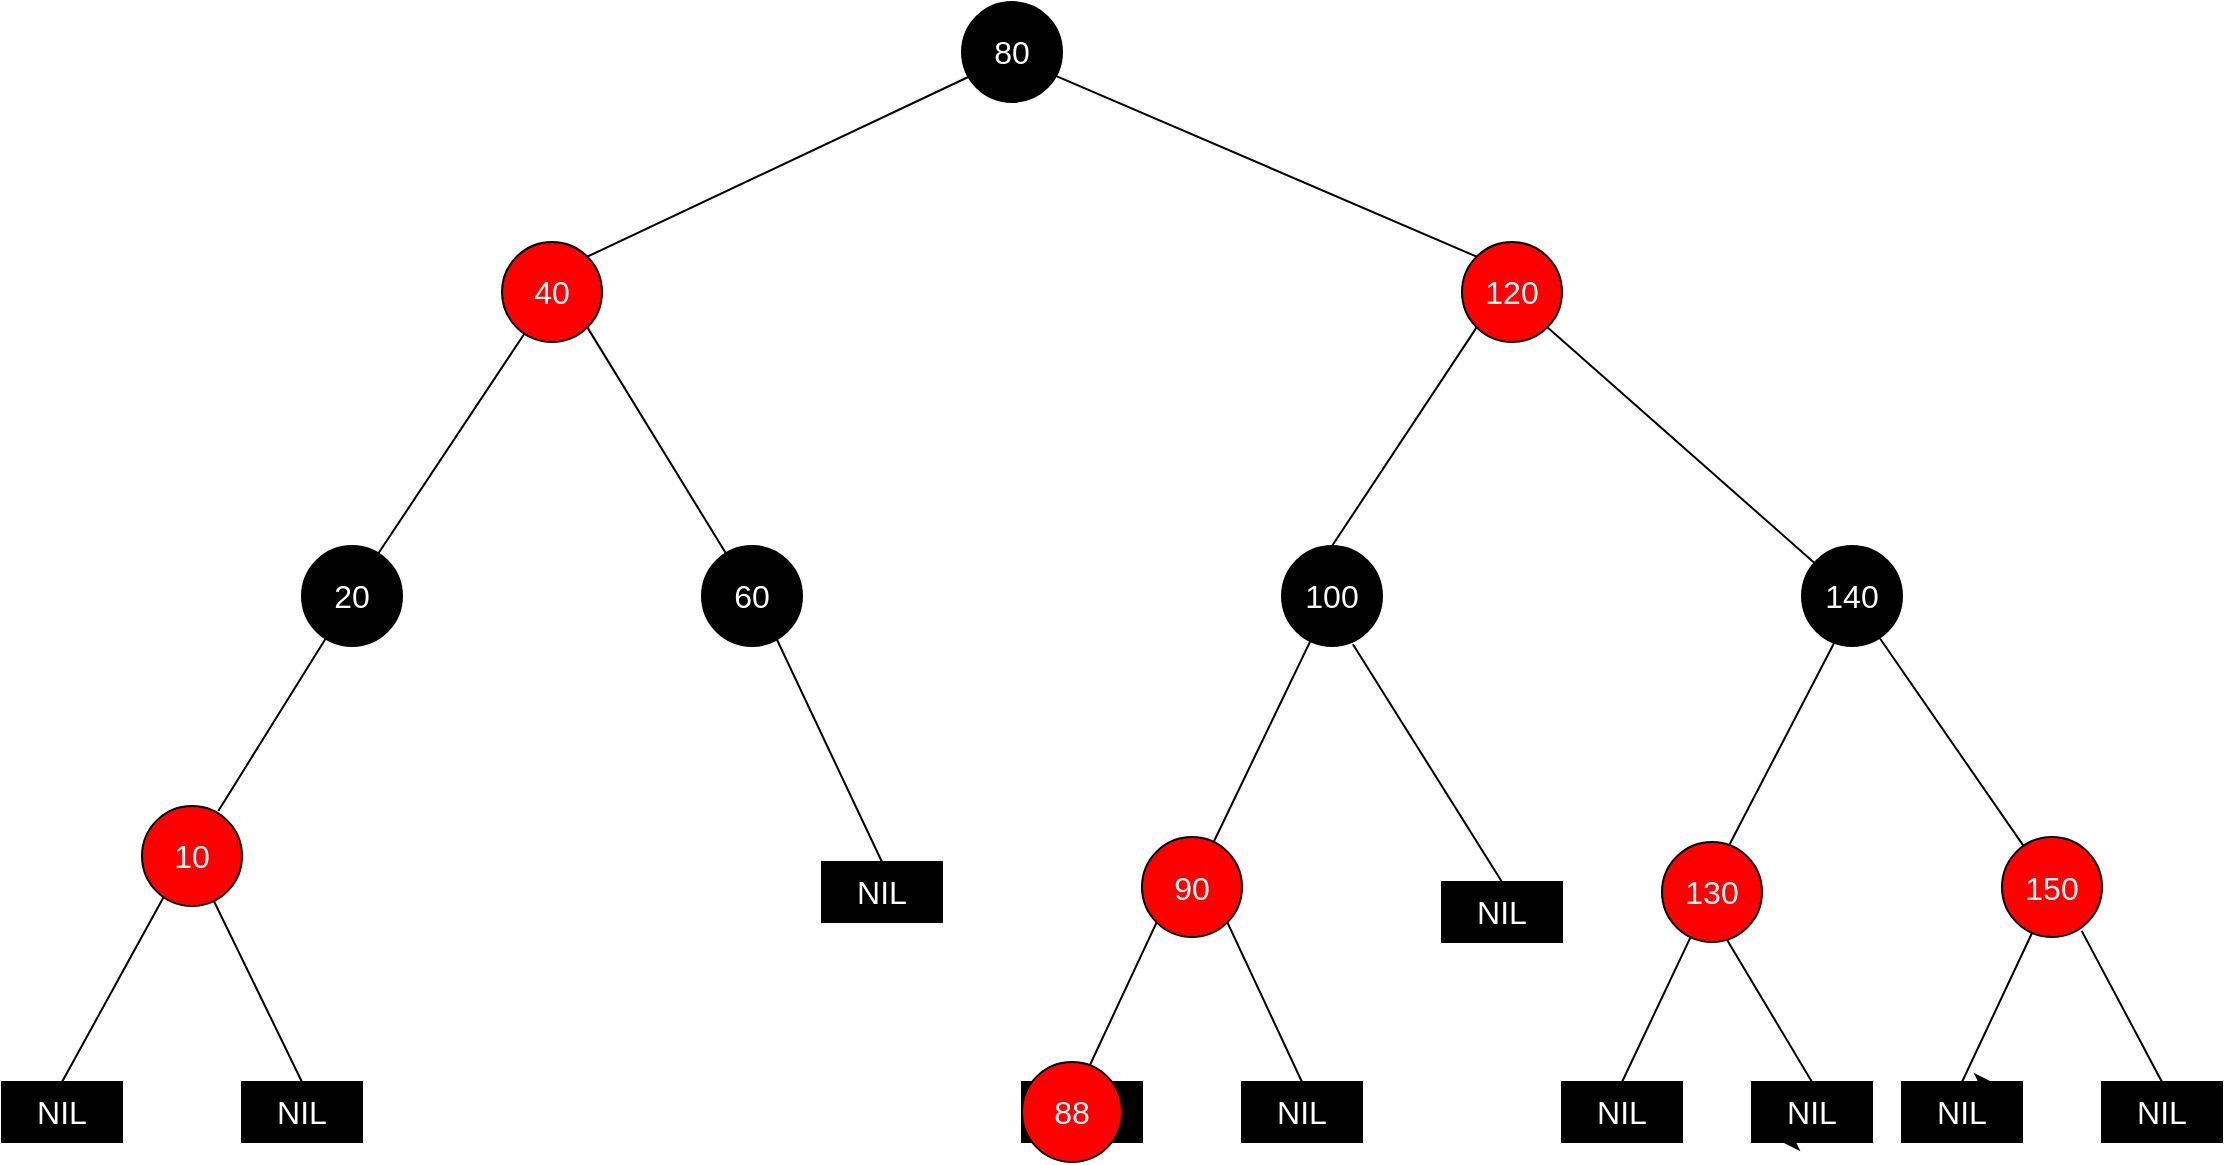 <mxfile version="14.2.9" type="device" pages="4"><diagram id="YpxFHXqBbbwLrLiVsAtD" name="插入结点21"><mxGraphModel dx="1673" dy="934" grid="1" gridSize="10" guides="1" tooltips="1" connect="1" arrows="1" fold="1" page="1" pageScale="1" pageWidth="1169" pageHeight="827" math="0" shadow="0"><root><mxCell id="0"/><mxCell id="1" parent="0"/><mxCell id="CYSp4ckZbgIJpekn3G45-1" value="&lt;font color=&quot;#ffffff&quot;&gt;80&lt;/font&gt;" style="ellipse;whiteSpace=wrap;html=1;aspect=fixed;fontSize=16;fillColor=#000000;" parent="1" vertex="1"><mxGeometry x="670" y="128" width="50" height="50" as="geometry"/></mxCell><mxCell id="CYSp4ckZbgIJpekn3G45-2" value="&lt;font color=&quot;#ffffff&quot;&gt;40&lt;/font&gt;" style="ellipse;whiteSpace=wrap;html=1;aspect=fixed;fontSize=16;fillColor=#FF0000;" parent="1" vertex="1"><mxGeometry x="440" y="248" width="50" height="50" as="geometry"/></mxCell><mxCell id="CYSp4ckZbgIJpekn3G45-3" value="&lt;font color=&quot;#ffffff&quot;&gt;120&lt;/font&gt;" style="ellipse;whiteSpace=wrap;html=1;aspect=fixed;fontSize=16;fillColor=#FF0000;" parent="1" vertex="1"><mxGeometry x="920" y="248" width="50" height="50" as="geometry"/></mxCell><mxCell id="CYSp4ckZbgIJpekn3G45-4" value="&lt;font color=&quot;#ffffff&quot;&gt;20&lt;/font&gt;" style="ellipse;whiteSpace=wrap;html=1;aspect=fixed;fontSize=16;fillColor=#000000;" parent="1" vertex="1"><mxGeometry x="340" y="400" width="50" height="50" as="geometry"/></mxCell><mxCell id="CYSp4ckZbgIJpekn3G45-5" value="&lt;font color=&quot;#ffffff&quot;&gt;60&lt;/font&gt;" style="ellipse;whiteSpace=wrap;html=1;aspect=fixed;fontSize=16;fillColor=#000000;" parent="1" vertex="1"><mxGeometry x="540" y="400" width="50" height="50" as="geometry"/></mxCell><mxCell id="CYSp4ckZbgIJpekn3G45-6" value="&lt;font color=&quot;#ffffff&quot;&gt;10&lt;/font&gt;" style="ellipse;whiteSpace=wrap;html=1;aspect=fixed;fontSize=16;fillColor=#FF0000;" parent="1" vertex="1"><mxGeometry x="260" y="530" width="50" height="50" as="geometry"/></mxCell><mxCell id="CYSp4ckZbgIJpekn3G45-7" value="" style="endArrow=none;html=1;fontSize=16;entryX=0.063;entryY=0.75;entryDx=0;entryDy=0;exitX=1;exitY=0;exitDx=0;exitDy=0;entryPerimeter=0;" parent="1" source="CYSp4ckZbgIJpekn3G45-2" target="CYSp4ckZbgIJpekn3G45-1" edge="1"><mxGeometry width="50" height="50" relative="1" as="geometry"><mxPoint x="670" y="458" as="sourcePoint"/><mxPoint x="720" y="408" as="targetPoint"/></mxGeometry></mxCell><mxCell id="CYSp4ckZbgIJpekn3G45-8" value="" style="endArrow=none;html=1;fontSize=16;entryX=0.938;entryY=0.738;entryDx=0;entryDy=0;exitX=0;exitY=0;exitDx=0;exitDy=0;entryPerimeter=0;" parent="1" source="CYSp4ckZbgIJpekn3G45-3" target="CYSp4ckZbgIJpekn3G45-1" edge="1"><mxGeometry width="50" height="50" relative="1" as="geometry"><mxPoint x="820" y="258" as="sourcePoint"/><mxPoint x="870" y="208" as="targetPoint"/></mxGeometry></mxCell><mxCell id="CYSp4ckZbgIJpekn3G45-9" value="" style="endArrow=none;html=1;fontSize=16;exitX=0.763;exitY=0.075;exitDx=0;exitDy=0;exitPerimeter=0;" parent="1" source="CYSp4ckZbgIJpekn3G45-4" target="CYSp4ckZbgIJpekn3G45-2" edge="1"><mxGeometry width="50" height="50" relative="1" as="geometry"><mxPoint x="360" y="378" as="sourcePoint"/><mxPoint x="410" y="328" as="targetPoint"/></mxGeometry></mxCell><mxCell id="CYSp4ckZbgIJpekn3G45-10" value="" style="endArrow=none;html=1;fontSize=16;entryX=1;entryY=1;entryDx=0;entryDy=0;" parent="1" source="CYSp4ckZbgIJpekn3G45-5" target="CYSp4ckZbgIJpekn3G45-2" edge="1"><mxGeometry width="50" height="50" relative="1" as="geometry"><mxPoint x="540" y="398" as="sourcePoint"/><mxPoint x="590" y="348" as="targetPoint"/></mxGeometry></mxCell><mxCell id="CYSp4ckZbgIJpekn3G45-11" value="" style="endArrow=none;html=1;fontSize=16;exitX=0.763;exitY=0.05;exitDx=0;exitDy=0;exitPerimeter=0;" parent="1" source="CYSp4ckZbgIJpekn3G45-6" target="CYSp4ckZbgIJpekn3G45-4" edge="1"><mxGeometry width="50" height="50" relative="1" as="geometry"><mxPoint x="260" y="553" as="sourcePoint"/><mxPoint x="330" y="488" as="targetPoint"/></mxGeometry></mxCell><mxCell id="CYSp4ckZbgIJpekn3G45-13" value="&lt;font color=&quot;#ffffff&quot;&gt;NIL&lt;/font&gt;" style="rounded=0;whiteSpace=wrap;html=1;fontSize=16;fillColor=#000000;" parent="1" vertex="1"><mxGeometry x="600" y="558" width="60" height="30" as="geometry"/></mxCell><mxCell id="CYSp4ckZbgIJpekn3G45-14" value="&lt;font color=&quot;#ffffff&quot;&gt;NIL&lt;/font&gt;" style="rounded=0;whiteSpace=wrap;html=1;fontSize=16;fillColor=#000000;" parent="1" vertex="1"><mxGeometry x="190" y="668" width="60" height="30" as="geometry"/></mxCell><mxCell id="CYSp4ckZbgIJpekn3G45-15" value="&lt;font color=&quot;#ffffff&quot;&gt;NIL&lt;/font&gt;" style="rounded=0;whiteSpace=wrap;html=1;fontSize=16;fillColor=#000000;" parent="1" vertex="1"><mxGeometry x="310" y="668" width="60" height="30" as="geometry"/></mxCell><mxCell id="CYSp4ckZbgIJpekn3G45-16" value="" style="endArrow=none;html=1;fontSize=16;exitX=0.5;exitY=0;exitDx=0;exitDy=0;entryX=0.218;entryY=0.908;entryDx=0;entryDy=0;entryPerimeter=0;" parent="1" source="CYSp4ckZbgIJpekn3G45-14" target="CYSp4ckZbgIJpekn3G45-6" edge="1"><mxGeometry width="50" height="50" relative="1" as="geometry"><mxPoint x="170" y="668" as="sourcePoint"/><mxPoint x="227" y="612" as="targetPoint"/></mxGeometry></mxCell><mxCell id="CYSp4ckZbgIJpekn3G45-17" value="" style="endArrow=none;html=1;fontSize=16;exitX=0.5;exitY=0;exitDx=0;exitDy=0;" parent="1" source="CYSp4ckZbgIJpekn3G45-15" target="CYSp4ckZbgIJpekn3G45-6" edge="1"><mxGeometry width="50" height="50" relative="1" as="geometry"><mxPoint x="300" y="668" as="sourcePoint"/><mxPoint x="350" y="618" as="targetPoint"/></mxGeometry></mxCell><mxCell id="CYSp4ckZbgIJpekn3G45-23" value="&lt;font color=&quot;#ffffff&quot;&gt;100&lt;/font&gt;" style="ellipse;whiteSpace=wrap;html=1;aspect=fixed;fontSize=16;fillColor=#000000;" parent="1" vertex="1"><mxGeometry x="830" y="400" width="50" height="50" as="geometry"/></mxCell><mxCell id="CYSp4ckZbgIJpekn3G45-24" value="&lt;font color=&quot;#ffffff&quot;&gt;140&lt;/font&gt;" style="ellipse;whiteSpace=wrap;html=1;aspect=fixed;fontSize=16;fillColor=#000000;" parent="1" vertex="1"><mxGeometry x="1090" y="400" width="50" height="50" as="geometry"/></mxCell><mxCell id="CYSp4ckZbgIJpekn3G45-25" value="&lt;font color=&quot;#ffffff&quot;&gt;90&lt;/font&gt;" style="ellipse;whiteSpace=wrap;html=1;aspect=fixed;fontSize=16;fillColor=#FF0000;" parent="1" vertex="1"><mxGeometry x="760" y="545.5" width="50" height="50" as="geometry"/></mxCell><mxCell id="CYSp4ckZbgIJpekn3G45-26" value="" style="endArrow=none;html=1;fontSize=16;entryX=0.75;entryY=0.938;entryDx=0;entryDy=0;entryPerimeter=0;exitX=0.5;exitY=0;exitDx=0;exitDy=0;" parent="1" source="CYSp4ckZbgIJpekn3G45-13" target="CYSp4ckZbgIJpekn3G45-5" edge="1"><mxGeometry width="50" height="50" relative="1" as="geometry"><mxPoint x="610" y="558" as="sourcePoint"/><mxPoint x="660" y="508" as="targetPoint"/></mxGeometry></mxCell><mxCell id="CYSp4ckZbgIJpekn3G45-27" value="&lt;font color=&quot;#ffffff&quot;&gt;130&lt;/font&gt;" style="ellipse;whiteSpace=wrap;html=1;aspect=fixed;fontSize=16;fillColor=#FF0000;" parent="1" vertex="1"><mxGeometry x="1020" y="548" width="50" height="50" as="geometry"/></mxCell><mxCell id="CYSp4ckZbgIJpekn3G45-28" value="&lt;font color=&quot;#ffffff&quot;&gt;150&lt;/font&gt;" style="ellipse;whiteSpace=wrap;html=1;aspect=fixed;fontSize=16;fillColor=#FF0000;" parent="1" vertex="1"><mxGeometry x="1190" y="545.5" width="50" height="50" as="geometry"/></mxCell><mxCell id="CYSp4ckZbgIJpekn3G45-29" value="&lt;font color=&quot;#ffffff&quot;&gt;NIL&lt;/font&gt;" style="rounded=0;whiteSpace=wrap;html=1;fontSize=16;fillColor=#000000;" parent="1" vertex="1"><mxGeometry x="700" y="668" width="60" height="30" as="geometry"/></mxCell><mxCell id="CYSp4ckZbgIJpekn3G45-30" value="&lt;font color=&quot;#ffffff&quot;&gt;NIL&lt;/font&gt;" style="rounded=0;whiteSpace=wrap;html=1;fontSize=16;fillColor=#000000;" parent="1" vertex="1"><mxGeometry x="810" y="668" width="60" height="30" as="geometry"/></mxCell><mxCell id="CYSp4ckZbgIJpekn3G45-31" value="&lt;font color=&quot;#ffffff&quot;&gt;NIL&lt;/font&gt;" style="rounded=0;whiteSpace=wrap;html=1;fontSize=16;fillColor=#000000;" parent="1" vertex="1"><mxGeometry x="970" y="668" width="60" height="30" as="geometry"/></mxCell><mxCell id="CYSp4ckZbgIJpekn3G45-32" value="&lt;font color=&quot;#ffffff&quot;&gt;NIL&lt;/font&gt;" style="rounded=0;whiteSpace=wrap;html=1;fontSize=16;fillColor=#000000;" parent="1" vertex="1"><mxGeometry x="1065" y="668" width="60" height="30" as="geometry"/></mxCell><mxCell id="CYSp4ckZbgIJpekn3G45-33" value="&lt;font color=&quot;#ffffff&quot;&gt;NIL&lt;/font&gt;" style="rounded=0;whiteSpace=wrap;html=1;fontSize=16;fillColor=#000000;" parent="1" vertex="1"><mxGeometry x="1140" y="668" width="60" height="30" as="geometry"/></mxCell><mxCell id="CYSp4ckZbgIJpekn3G45-34" value="&lt;font color=&quot;#ffffff&quot;&gt;NIL&lt;/font&gt;" style="rounded=0;whiteSpace=wrap;html=1;fontSize=16;fillColor=#000000;" parent="1" vertex="1"><mxGeometry x="1240" y="668" width="60" height="30" as="geometry"/></mxCell><mxCell id="CYSp4ckZbgIJpekn3G45-35" value="" style="endArrow=none;html=1;fontSize=16;entryX=0;entryY=1;entryDx=0;entryDy=0;exitX=0.5;exitY=0;exitDx=0;exitDy=0;" parent="1" source="CYSp4ckZbgIJpekn3G45-23" target="CYSp4ckZbgIJpekn3G45-3" edge="1"><mxGeometry width="50" height="50" relative="1" as="geometry"><mxPoint x="910" y="448" as="sourcePoint"/><mxPoint x="960" y="398" as="targetPoint"/></mxGeometry></mxCell><mxCell id="CYSp4ckZbgIJpekn3G45-36" value="" style="endArrow=none;html=1;fontSize=16;entryX=1;entryY=1;entryDx=0;entryDy=0;" parent="1" source="CYSp4ckZbgIJpekn3G45-24" target="CYSp4ckZbgIJpekn3G45-3" edge="1"><mxGeometry width="50" height="50" relative="1" as="geometry"><mxPoint x="1090" y="378" as="sourcePoint"/><mxPoint x="1140" y="328" as="targetPoint"/></mxGeometry></mxCell><mxCell id="CYSp4ckZbgIJpekn3G45-37" value="" style="endArrow=none;html=1;fontSize=16;" parent="1" source="CYSp4ckZbgIJpekn3G45-25" target="CYSp4ckZbgIJpekn3G45-23" edge="1"><mxGeometry width="50" height="50" relative="1" as="geometry"><mxPoint x="830" y="558" as="sourcePoint"/><mxPoint x="880" y="508" as="targetPoint"/></mxGeometry></mxCell><mxCell id="CYSp4ckZbgIJpekn3G45-38" value="" style="endArrow=none;html=1;fontSize=16;entryX=0.78;entryY=0.925;entryDx=0;entryDy=0;entryPerimeter=0;" parent="1" source="CYSp4ckZbgIJpekn3G45-28" target="CYSp4ckZbgIJpekn3G45-24" edge="1"><mxGeometry width="50" height="50" relative="1" as="geometry"><mxPoint x="1170" y="528" as="sourcePoint"/><mxPoint x="1220" y="478" as="targetPoint"/></mxGeometry></mxCell><mxCell id="CYSp4ckZbgIJpekn3G45-39" value="" style="endArrow=none;html=1;fontSize=16;entryX=0.325;entryY=0.963;entryDx=0;entryDy=0;entryPerimeter=0;exitX=0.675;exitY=0.025;exitDx=0;exitDy=0;exitPerimeter=0;" parent="1" source="CYSp4ckZbgIJpekn3G45-27" target="CYSp4ckZbgIJpekn3G45-24" edge="1"><mxGeometry width="50" height="50" relative="1" as="geometry"><mxPoint x="1020" y="548" as="sourcePoint"/><mxPoint x="1060" y="508" as="targetPoint"/></mxGeometry></mxCell><mxCell id="CYSp4ckZbgIJpekn3G45-40" value="&lt;font color=&quot;#ffffff&quot;&gt;NIL&lt;/font&gt;" style="rounded=0;whiteSpace=wrap;html=1;fontSize=16;fillColor=#000000;" parent="1" vertex="1"><mxGeometry x="910" y="568" width="60" height="30" as="geometry"/></mxCell><mxCell id="CYSp4ckZbgIJpekn3G45-41" value="" style="endArrow=none;html=1;fontSize=16;entryX=0.709;entryY=0.982;entryDx=0;entryDy=0;entryPerimeter=0;exitX=0.5;exitY=0;exitDx=0;exitDy=0;" parent="1" source="CYSp4ckZbgIJpekn3G45-40" target="CYSp4ckZbgIJpekn3G45-23" edge="1"><mxGeometry width="50" height="50" relative="1" as="geometry"><mxPoint x="930" y="588" as="sourcePoint"/><mxPoint x="980" y="538" as="targetPoint"/></mxGeometry></mxCell><mxCell id="CYSp4ckZbgIJpekn3G45-42" value="" style="endArrow=none;html=1;fontSize=16;exitX=0.5;exitY=0;exitDx=0;exitDy=0;entryX=0;entryY=1;entryDx=0;entryDy=0;" parent="1" source="CYSp4ckZbgIJpekn3G45-29" target="CYSp4ckZbgIJpekn3G45-25" edge="1"><mxGeometry width="50" height="50" relative="1" as="geometry"><mxPoint x="710" y="668" as="sourcePoint"/><mxPoint x="760" y="608" as="targetPoint"/></mxGeometry></mxCell><mxCell id="CYSp4ckZbgIJpekn3G45-43" value="" style="endArrow=none;html=1;fontSize=16;entryX=1;entryY=1;entryDx=0;entryDy=0;exitX=0.5;exitY=0;exitDx=0;exitDy=0;" parent="1" source="CYSp4ckZbgIJpekn3G45-30" target="CYSp4ckZbgIJpekn3G45-25" edge="1"><mxGeometry width="50" height="50" relative="1" as="geometry"><mxPoint x="810" y="678" as="sourcePoint"/><mxPoint x="860" y="628" as="targetPoint"/></mxGeometry></mxCell><mxCell id="CYSp4ckZbgIJpekn3G45-44" value="" style="endArrow=none;html=1;fontSize=16;exitX=0.5;exitY=0;exitDx=0;exitDy=0;" parent="1" source="CYSp4ckZbgIJpekn3G45-31" target="CYSp4ckZbgIJpekn3G45-27" edge="1"><mxGeometry width="50" height="50" relative="1" as="geometry"><mxPoint x="970" y="658" as="sourcePoint"/><mxPoint x="1020" y="608" as="targetPoint"/></mxGeometry></mxCell><mxCell id="CYSp4ckZbgIJpekn3G45-45" value="" style="endArrow=none;html=1;fontSize=16;entryX=0.651;entryY=0.98;entryDx=0;entryDy=0;entryPerimeter=0;exitX=0.5;exitY=0;exitDx=0;exitDy=0;" parent="1" source="CYSp4ckZbgIJpekn3G45-32" target="CYSp4ckZbgIJpekn3G45-27" edge="1"><mxGeometry width="50" height="50" relative="1" as="geometry"><mxPoint x="1080" y="698" as="sourcePoint"/><mxPoint x="1130" y="648" as="targetPoint"/></mxGeometry></mxCell><mxCell id="CYSp4ckZbgIJpekn3G45-46" value="" style="endArrow=none;html=1;fontSize=16;entryX=0.306;entryY=0.948;entryDx=0;entryDy=0;entryPerimeter=0;exitX=0.5;exitY=0;exitDx=0;exitDy=0;" parent="1" source="CYSp4ckZbgIJpekn3G45-33" target="CYSp4ckZbgIJpekn3G45-28" edge="1"><mxGeometry width="50" height="50" relative="1" as="geometry"><mxPoint x="1170" y="678" as="sourcePoint"/><mxPoint x="1220" y="628" as="targetPoint"/></mxGeometry></mxCell><mxCell id="CYSp4ckZbgIJpekn3G45-47" value="" style="endArrow=none;html=1;fontSize=16;entryX=0.797;entryY=0.939;entryDx=0;entryDy=0;entryPerimeter=0;exitX=0.5;exitY=0;exitDx=0;exitDy=0;" parent="1" source="CYSp4ckZbgIJpekn3G45-34" target="CYSp4ckZbgIJpekn3G45-28" edge="1"><mxGeometry width="50" height="50" relative="1" as="geometry"><mxPoint x="1310" y="668" as="sourcePoint"/><mxPoint x="1360" y="618" as="targetPoint"/></mxGeometry></mxCell><mxCell id="Q5Lv2cqpBbNYT3CS7ilv-1" value="&lt;font color=&quot;#ffffff&quot;&gt;88&lt;/font&gt;" style="ellipse;whiteSpace=wrap;html=1;aspect=fixed;fontSize=16;fillColor=#FF0000;" parent="1" vertex="1"><mxGeometry x="700" y="658" width="50" height="50" as="geometry"/></mxCell><mxCell id="Q5Lv2cqpBbNYT3CS7ilv-3" style="edgeStyle=orthogonalEdgeStyle;rounded=0;orthogonalLoop=1;jettySize=auto;html=1;exitX=0.75;exitY=1;exitDx=0;exitDy=0;entryX=0.25;entryY=1;entryDx=0;entryDy=0;fontSize=16;" parent="1" source="CYSp4ckZbgIJpekn3G45-32" target="CYSp4ckZbgIJpekn3G45-32" edge="1"><mxGeometry relative="1" as="geometry"/></mxCell><mxCell id="Q5Lv2cqpBbNYT3CS7ilv-4" style="edgeStyle=orthogonalEdgeStyle;rounded=0;orthogonalLoop=1;jettySize=auto;html=1;exitX=0.5;exitY=0;exitDx=0;exitDy=0;entryX=0.75;entryY=0;entryDx=0;entryDy=0;fontSize=16;" parent="1" source="CYSp4ckZbgIJpekn3G45-33" target="CYSp4ckZbgIJpekn3G45-33" edge="1"><mxGeometry relative="1" as="geometry"/></mxCell></root></mxGraphModel></diagram><diagram id="WKdahw1KvvycQCUej1pa" name="红叔"><mxGraphModel dx="1422" dy="794" grid="1" gridSize="10" guides="1" tooltips="1" connect="1" arrows="1" fold="1" page="1" pageScale="1" pageWidth="1169" pageHeight="827" math="0" shadow="0"><root><mxCell id="JIvt2eAcpTONVrtjihSg-0"/><mxCell id="JIvt2eAcpTONVrtjihSg-1" parent="JIvt2eAcpTONVrtjihSg-0"/><mxCell id="JIvt2eAcpTONVrtjihSg-2" value="&lt;font style=&quot;font-size: 16px ; background-color: rgb(0 , 0 , 0)&quot; color=&quot;#ffffff&quot;&gt;140&lt;/font&gt;" style="ellipse;whiteSpace=wrap;html=1;aspect=fixed;fillColor=#000000;" parent="JIvt2eAcpTONVrtjihSg-1" vertex="1"><mxGeometry x="530" y="200" width="80" height="80" as="geometry"/></mxCell><mxCell id="JIvt2eAcpTONVrtjihSg-3" value="&lt;font style=&quot;font-size: 16px&quot; color=&quot;#ffffff&quot;&gt;130&lt;/font&gt;" style="ellipse;whiteSpace=wrap;html=1;aspect=fixed;fillColor=#FF0000;" parent="JIvt2eAcpTONVrtjihSg-1" vertex="1"><mxGeometry x="390" y="330" width="80" height="80" as="geometry"/></mxCell><mxCell id="JIvt2eAcpTONVrtjihSg-4" value="&lt;font style=&quot;font-size: 16px&quot; color=&quot;#ffffff&quot;&gt;150&lt;/font&gt;" style="ellipse;whiteSpace=wrap;html=1;aspect=fixed;fillColor=#FF0000;" parent="JIvt2eAcpTONVrtjihSg-1" vertex="1"><mxGeometry x="680" y="330" width="80" height="80" as="geometry"/></mxCell><mxCell id="JIvt2eAcpTONVrtjihSg-6" value="" style="endArrow=none;html=1;" parent="JIvt2eAcpTONVrtjihSg-1" source="JIvt2eAcpTONVrtjihSg-2" edge="1"><mxGeometry width="50" height="50" relative="1" as="geometry"><mxPoint x="550" y="190" as="sourcePoint"/><mxPoint x="570" y="130" as="targetPoint"/></mxGeometry></mxCell><mxCell id="JIvt2eAcpTONVrtjihSg-7" value="" style="endArrow=none;html=1;entryX=0;entryY=1;entryDx=0;entryDy=0;" parent="JIvt2eAcpTONVrtjihSg-1" source="JIvt2eAcpTONVrtjihSg-3" target="JIvt2eAcpTONVrtjihSg-2" edge="1"><mxGeometry width="50" height="50" relative="1" as="geometry"><mxPoint x="480" y="340" as="sourcePoint"/><mxPoint x="530" y="290" as="targetPoint"/></mxGeometry></mxCell><mxCell id="JIvt2eAcpTONVrtjihSg-8" value="" style="endArrow=none;html=1;entryX=1;entryY=1;entryDx=0;entryDy=0;exitX=0;exitY=0;exitDx=0;exitDy=0;" parent="JIvt2eAcpTONVrtjihSg-1" source="JIvt2eAcpTONVrtjihSg-4" target="JIvt2eAcpTONVrtjihSg-2" edge="1"><mxGeometry width="50" height="50" relative="1" as="geometry"><mxPoint x="680" y="330" as="sourcePoint"/><mxPoint x="730" y="280" as="targetPoint"/></mxGeometry></mxCell><mxCell id="JIvt2eAcpTONVrtjihSg-9" value="&lt;font color=&quot;#ffffff&quot;&gt;NIL&lt;/font&gt;" style="rounded=0;whiteSpace=wrap;html=1;fillColor=#000000;" parent="JIvt2eAcpTONVrtjihSg-1" vertex="1"><mxGeometry x="310" y="470" width="80" height="40" as="geometry"/></mxCell><mxCell id="JIvt2eAcpTONVrtjihSg-10" value="&lt;font color=&quot;#ffffff&quot;&gt;NIL&lt;/font&gt;" style="rounded=0;whiteSpace=wrap;html=1;fillColor=#000000;" parent="JIvt2eAcpTONVrtjihSg-1" vertex="1"><mxGeometry x="480" y="470" width="80" height="40" as="geometry"/></mxCell><mxCell id="JIvt2eAcpTONVrtjihSg-13" value="" style="endArrow=none;html=1;entryX=0;entryY=1;entryDx=0;entryDy=0;exitX=0.5;exitY=0;exitDx=0;exitDy=0;" parent="JIvt2eAcpTONVrtjihSg-1" source="JIvt2eAcpTONVrtjihSg-9" target="JIvt2eAcpTONVrtjihSg-3" edge="1"><mxGeometry width="50" height="50" relative="1" as="geometry"><mxPoint x="360" y="460" as="sourcePoint"/><mxPoint x="410" y="410" as="targetPoint"/></mxGeometry></mxCell><mxCell id="JIvt2eAcpTONVrtjihSg-14" value="" style="endArrow=none;html=1;entryX=1;entryY=1;entryDx=0;entryDy=0;exitX=0.5;exitY=0;exitDx=0;exitDy=0;" parent="JIvt2eAcpTONVrtjihSg-1" source="JIvt2eAcpTONVrtjihSg-10" target="JIvt2eAcpTONVrtjihSg-3" edge="1"><mxGeometry width="50" height="50" relative="1" as="geometry"><mxPoint x="520" y="460" as="sourcePoint"/><mxPoint x="570" y="410" as="targetPoint"/></mxGeometry></mxCell><mxCell id="JIvt2eAcpTONVrtjihSg-15" value="&lt;font color=&quot;#ffffff&quot;&gt;NIL&lt;/font&gt;" style="rounded=0;whiteSpace=wrap;html=1;fillColor=#000000;" parent="JIvt2eAcpTONVrtjihSg-1" vertex="1"><mxGeometry x="600" y="470" width="80" height="40" as="geometry"/></mxCell><mxCell id="JIvt2eAcpTONVrtjihSg-16" value="&lt;font color=&quot;#ffffff&quot;&gt;NIL&lt;/font&gt;" style="rounded=0;whiteSpace=wrap;html=1;fillColor=#000000;" parent="JIvt2eAcpTONVrtjihSg-1" vertex="1"><mxGeometry x="770" y="470" width="80" height="40" as="geometry"/></mxCell><mxCell id="JIvt2eAcpTONVrtjihSg-17" value="" style="endArrow=none;html=1;entryX=0;entryY=1;entryDx=0;entryDy=0;exitX=0.5;exitY=0;exitDx=0;exitDy=0;" parent="JIvt2eAcpTONVrtjihSg-1" source="JIvt2eAcpTONVrtjihSg-15" edge="1"><mxGeometry width="50" height="50" relative="1" as="geometry"><mxPoint x="650" y="460" as="sourcePoint"/><mxPoint x="691.716" y="398.284" as="targetPoint"/></mxGeometry></mxCell><mxCell id="JIvt2eAcpTONVrtjihSg-18" value="" style="endArrow=none;html=1;entryX=1;entryY=1;entryDx=0;entryDy=0;exitX=0.5;exitY=0;exitDx=0;exitDy=0;" parent="JIvt2eAcpTONVrtjihSg-1" source="JIvt2eAcpTONVrtjihSg-16" edge="1"><mxGeometry width="50" height="50" relative="1" as="geometry"><mxPoint x="810" y="460" as="sourcePoint"/><mxPoint x="748.284" y="398.284" as="targetPoint"/></mxGeometry></mxCell><mxCell id="JIvt2eAcpTONVrtjihSg-19" value="&lt;font color=&quot;#ffffff&quot; style=&quot;font-size: 16px&quot;&gt;129&lt;/font&gt;" style="ellipse;whiteSpace=wrap;html=1;aspect=fixed;fillColor=#000000;" parent="JIvt2eAcpTONVrtjihSg-1" vertex="1"><mxGeometry x="310" y="440" width="80" height="80" as="geometry"/></mxCell></root></mxGraphModel></diagram><diagram id="fgypZi3BVLyzkjGIuyM8" name="黑叔1"><mxGraphModel dx="1673" dy="934" grid="1" gridSize="10" guides="1" tooltips="1" connect="1" arrows="1" fold="1" page="1" pageScale="1" pageWidth="1169" pageHeight="827" math="0" shadow="0"><root><mxCell id="s6VgJUv52n6yd2kMk9Iu-0"/><mxCell id="s6VgJUv52n6yd2kMk9Iu-1" parent="s6VgJUv52n6yd2kMk9Iu-0"/><mxCell id="7xAOQv5Ye5fdfHRmuz1d-0" value="&lt;font style=&quot;font-size: 16px&quot; color=&quot;#ffffff&quot;&gt;100&lt;/font&gt;" style="ellipse;whiteSpace=wrap;html=1;aspect=fixed;fillColor=#000000;" vertex="1" parent="s6VgJUv52n6yd2kMk9Iu-1"><mxGeometry x="550" y="90" width="60" height="60" as="geometry"/></mxCell><mxCell id="SzC2c1ntqNGNsZjDiQ2p-0" value="&lt;font style=&quot;font-size: 16px&quot; color=&quot;#ffffff&quot;&gt;90&lt;/font&gt;" style="ellipse;whiteSpace=wrap;html=1;aspect=fixed;fillColor=#FF0000;" vertex="1" parent="s6VgJUv52n6yd2kMk9Iu-1"><mxGeometry x="460" y="210" width="60" height="60" as="geometry"/></mxCell><mxCell id="xXd2bTX3hXW1RCpI3aoP-0" value="&lt;font color=&quot;#ffffff&quot;&gt;NIL&lt;/font&gt;" style="rounded=0;whiteSpace=wrap;html=1;fillColor=#000000;" vertex="1" parent="s6VgJUv52n6yd2kMk9Iu-1"><mxGeometry x="630" y="220" width="80" height="40" as="geometry"/></mxCell><mxCell id="xXd2bTX3hXW1RCpI3aoP-1" value="" style="endArrow=none;html=1;entryX=0;entryY=1;entryDx=0;entryDy=0;" edge="1" parent="s6VgJUv52n6yd2kMk9Iu-1" source="SzC2c1ntqNGNsZjDiQ2p-0" target="7xAOQv5Ye5fdfHRmuz1d-0"><mxGeometry width="50" height="50" relative="1" as="geometry"><mxPoint x="510" y="230" as="sourcePoint"/><mxPoint x="560" y="180" as="targetPoint"/></mxGeometry></mxCell><mxCell id="xXd2bTX3hXW1RCpI3aoP-2" value="" style="endArrow=none;html=1;entryX=1;entryY=1;entryDx=0;entryDy=0;exitX=0.5;exitY=0;exitDx=0;exitDy=0;" edge="1" parent="s6VgJUv52n6yd2kMk9Iu-1" source="xXd2bTX3hXW1RCpI3aoP-0" target="7xAOQv5Ye5fdfHRmuz1d-0"><mxGeometry width="50" height="50" relative="1" as="geometry"><mxPoint x="690" y="270" as="sourcePoint"/><mxPoint x="740" y="220" as="targetPoint"/></mxGeometry></mxCell><mxCell id="xXd2bTX3hXW1RCpI3aoP-3" value="&lt;font style=&quot;font-size: 16px&quot; color=&quot;#ffffff&quot;&gt;85&lt;/font&gt;" style="ellipse;whiteSpace=wrap;html=1;aspect=fixed;fillColor=#FF0000;" vertex="1" parent="s6VgJUv52n6yd2kMk9Iu-1"><mxGeometry x="350" y="90" width="60" height="60" as="geometry"/></mxCell><mxCell id="6GVXQoz3VE4jToPmqyHO-1" value="&lt;font style=&quot;font-size: 16px&quot; color=&quot;#ffffff&quot;&gt;90&lt;/font&gt;" style="ellipse;whiteSpace=wrap;html=1;aspect=fixed;fillColor=#000000;" vertex="1" parent="s6VgJUv52n6yd2kMk9Iu-1"><mxGeometry x="555" y="390" width="60" height="60" as="geometry"/></mxCell><mxCell id="6GVXQoz3VE4jToPmqyHO-2" value="&lt;font style=&quot;font-size: 16px&quot; color=&quot;#ffffff&quot;&gt;85&lt;/font&gt;" style="ellipse;whiteSpace=wrap;html=1;aspect=fixed;fillColor=#FF0000;" vertex="1" parent="s6VgJUv52n6yd2kMk9Iu-1"><mxGeometry x="470" y="490" width="60" height="60" as="geometry"/></mxCell><mxCell id="6GVXQoz3VE4jToPmqyHO-3" value="&lt;font style=&quot;font-size: 16px&quot; color=&quot;#ffffff&quot;&gt;85&lt;/font&gt;" style="ellipse;whiteSpace=wrap;html=1;aspect=fixed;fillColor=#FF0000;" vertex="1" parent="s6VgJUv52n6yd2kMk9Iu-1"><mxGeometry x="640" y="490" width="60" height="60" as="geometry"/></mxCell><mxCell id="6GVXQoz3VE4jToPmqyHO-4" value="&lt;font color=&quot;#ffffff&quot;&gt;NIL&lt;/font&gt;" style="rounded=0;whiteSpace=wrap;html=1;fillColor=#000000;" vertex="1" parent="s6VgJUv52n6yd2kMk9Iu-1"><mxGeometry x="710" y="610" width="80" height="40" as="geometry"/></mxCell><mxCell id="6GVXQoz3VE4jToPmqyHO-5" value="" style="endArrow=none;html=1;entryX=0;entryY=1;entryDx=0;entryDy=0;" edge="1" parent="s6VgJUv52n6yd2kMk9Iu-1" source="6GVXQoz3VE4jToPmqyHO-2" target="6GVXQoz3VE4jToPmqyHO-1"><mxGeometry width="50" height="50" relative="1" as="geometry"><mxPoint x="520" y="490" as="sourcePoint"/><mxPoint x="570" y="440" as="targetPoint"/></mxGeometry></mxCell><mxCell id="6GVXQoz3VE4jToPmqyHO-6" value="" style="endArrow=none;html=1;" edge="1" parent="s6VgJUv52n6yd2kMk9Iu-1" source="6GVXQoz3VE4jToPmqyHO-3" target="6GVXQoz3VE4jToPmqyHO-1"><mxGeometry width="50" height="50" relative="1" as="geometry"><mxPoint x="640" y="500" as="sourcePoint"/><mxPoint x="690" y="450" as="targetPoint"/></mxGeometry></mxCell><mxCell id="6GVXQoz3VE4jToPmqyHO-7" value="" style="endArrow=none;html=1;entryX=1;entryY=1;entryDx=0;entryDy=0;exitX=0.5;exitY=0;exitDx=0;exitDy=0;" edge="1" parent="s6VgJUv52n6yd2kMk9Iu-1" source="6GVXQoz3VE4jToPmqyHO-4" target="6GVXQoz3VE4jToPmqyHO-3"><mxGeometry width="50" height="50" relative="1" as="geometry"><mxPoint x="770" y="610" as="sourcePoint"/><mxPoint x="820" y="560" as="targetPoint"/></mxGeometry></mxCell><mxCell id="6GVXQoz3VE4jToPmqyHO-9" value="&lt;font style=&quot;font-size: 30px&quot;&gt;右旋&lt;/font&gt;" style="text;html=1;strokeColor=none;fillColor=none;align=center;verticalAlign=middle;whiteSpace=wrap;rounded=0;" vertex="1" parent="s6VgJUv52n6yd2kMk9Iu-1"><mxGeometry x="575" y="740" width="75" height="20" as="geometry"/></mxCell></root></mxGraphModel></diagram><diagram id="JNeyQMhv91GWTxEtlYP-" name="黑叔2"><mxGraphModel dx="1673" dy="934" grid="1" gridSize="10" guides="1" tooltips="1" connect="1" arrows="1" fold="1" page="1" pageScale="1" pageWidth="1169" pageHeight="827" math="0" shadow="0"><root><mxCell id="0td-14_lwzSoMGEwRWke-0"/><mxCell id="0td-14_lwzSoMGEwRWke-1" parent="0td-14_lwzSoMGEwRWke-0"/><mxCell id="ASULlEabCI-1yrxpoexh-0" value="&lt;font style=&quot;font-size: 16px&quot; color=&quot;#ffffff&quot;&gt;100&lt;/font&gt;" style="ellipse;whiteSpace=wrap;html=1;aspect=fixed;fillColor=#000000;" vertex="1" parent="0td-14_lwzSoMGEwRWke-1"><mxGeometry x="480" y="40" width="60" height="60" as="geometry"/></mxCell><mxCell id="-63Ta2WxnTZhj5TFWxqG-0" value="&lt;font style=&quot;font-size: 16px&quot; color=&quot;#ffffff&quot;&gt;90&lt;/font&gt;" style="ellipse;whiteSpace=wrap;html=1;aspect=fixed;fillColor=#FF0000;" vertex="1" parent="0td-14_lwzSoMGEwRWke-1"><mxGeometry x="410" y="160" width="60" height="60" as="geometry"/></mxCell><mxCell id="Twuvn5lpQ0qhFld9CfA8-0" value="&lt;font style=&quot;font-size: 16px&quot; color=&quot;#ffffff&quot;&gt;95&lt;/font&gt;" style="ellipse;whiteSpace=wrap;html=1;aspect=fixed;fillColor=#FF0000;" vertex="1" parent="0td-14_lwzSoMGEwRWke-1"><mxGeometry x="475" y="280" width="60" height="60" as="geometry"/></mxCell><mxCell id="Twuvn5lpQ0qhFld9CfA8-1" value="" style="endArrow=none;html=1;entryX=0;entryY=1;entryDx=0;entryDy=0;exitX=0.733;exitY=0.067;exitDx=0;exitDy=0;exitPerimeter=0;" edge="1" parent="0td-14_lwzSoMGEwRWke-1" source="-63Ta2WxnTZhj5TFWxqG-0" target="ASULlEabCI-1yrxpoexh-0"><mxGeometry width="50" height="50" relative="1" as="geometry"><mxPoint x="450" y="150" as="sourcePoint"/><mxPoint x="500" y="100" as="targetPoint"/></mxGeometry></mxCell><mxCell id="Twuvn5lpQ0qhFld9CfA8-2" value="" style="endArrow=none;html=1;entryX=0.617;entryY=1.017;entryDx=0;entryDy=0;entryPerimeter=0;exitX=0;exitY=0;exitDx=0;exitDy=0;" edge="1" parent="0td-14_lwzSoMGEwRWke-1" source="Twuvn5lpQ0qhFld9CfA8-0" target="-63Ta2WxnTZhj5TFWxqG-0"><mxGeometry width="50" height="50" relative="1" as="geometry"><mxPoint x="450" y="310" as="sourcePoint"/><mxPoint x="500" y="260" as="targetPoint"/></mxGeometry></mxCell><mxCell id="1PDNr-zJVIRB57z4JsFS-0" value="&lt;font color=&quot;#ffffff&quot;&gt;NIL&lt;/font&gt;" style="rounded=0;whiteSpace=wrap;html=1;fillColor=#000000;" vertex="1" parent="0td-14_lwzSoMGEwRWke-1"><mxGeometry x="550" y="170" width="80" height="40" as="geometry"/></mxCell><mxCell id="1PDNr-zJVIRB57z4JsFS-1" value="" style="endArrow=none;html=1;exitX=0.5;exitY=0;exitDx=0;exitDy=0;" edge="1" parent="0td-14_lwzSoMGEwRWke-1" source="1PDNr-zJVIRB57z4JsFS-0" target="ASULlEabCI-1yrxpoexh-0"><mxGeometry width="50" height="50" relative="1" as="geometry"><mxPoint x="570" y="180" as="sourcePoint"/><mxPoint x="620" y="130" as="targetPoint"/></mxGeometry></mxCell><mxCell id="1PDNr-zJVIRB57z4JsFS-2" value="&lt;font style=&quot;font-size: 16px&quot; color=&quot;#ffffff&quot;&gt;100&lt;/font&gt;" style="ellipse;whiteSpace=wrap;html=1;aspect=fixed;fillColor=#000000;" vertex="1" parent="0td-14_lwzSoMGEwRWke-1"><mxGeometry x="310" y="440" width="60" height="60" as="geometry"/></mxCell><mxCell id="1PDNr-zJVIRB57z4JsFS-3" value="&lt;font style=&quot;font-size: 16px&quot; color=&quot;#ffffff&quot;&gt;95&lt;/font&gt;" style="ellipse;whiteSpace=wrap;html=1;aspect=fixed;fillColor=#FF0000;" vertex="1" parent="0td-14_lwzSoMGEwRWke-1"><mxGeometry x="240" y="560" width="60" height="60" as="geometry"/></mxCell><mxCell id="1PDNr-zJVIRB57z4JsFS-4" value="&lt;font style=&quot;font-size: 16px&quot; color=&quot;#ffffff&quot;&gt;90&lt;/font&gt;" style="ellipse;whiteSpace=wrap;html=1;aspect=fixed;fillColor=#FF0000;" vertex="1" parent="0td-14_lwzSoMGEwRWke-1"><mxGeometry x="160" y="690" width="60" height="60" as="geometry"/></mxCell><mxCell id="1PDNr-zJVIRB57z4JsFS-5" value="" style="endArrow=none;html=1;entryX=0;entryY=1;entryDx=0;entryDy=0;exitX=0.733;exitY=0.067;exitDx=0;exitDy=0;exitPerimeter=0;" edge="1" parent="0td-14_lwzSoMGEwRWke-1" source="1PDNr-zJVIRB57z4JsFS-3" target="1PDNr-zJVIRB57z4JsFS-2"><mxGeometry width="50" height="50" relative="1" as="geometry"><mxPoint x="280" y="550" as="sourcePoint"/><mxPoint x="330" y="500" as="targetPoint"/></mxGeometry></mxCell><mxCell id="1PDNr-zJVIRB57z4JsFS-6" value="" style="endArrow=none;html=1;exitX=1;exitY=0;exitDx=0;exitDy=0;" edge="1" parent="0td-14_lwzSoMGEwRWke-1" source="1PDNr-zJVIRB57z4JsFS-4" target="1PDNr-zJVIRB57z4JsFS-3"><mxGeometry width="50" height="50" relative="1" as="geometry"><mxPoint x="280" y="710" as="sourcePoint"/><mxPoint x="330" y="660" as="targetPoint"/></mxGeometry></mxCell><mxCell id="1PDNr-zJVIRB57z4JsFS-7" value="&lt;font color=&quot;#ffffff&quot;&gt;NIL&lt;/font&gt;" style="rounded=0;whiteSpace=wrap;html=1;fillColor=#000000;" vertex="1" parent="0td-14_lwzSoMGEwRWke-1"><mxGeometry x="380" y="570" width="80" height="40" as="geometry"/></mxCell><mxCell id="1PDNr-zJVIRB57z4JsFS-8" value="" style="endArrow=none;html=1;exitX=0.5;exitY=0;exitDx=0;exitDy=0;" edge="1" parent="0td-14_lwzSoMGEwRWke-1" source="1PDNr-zJVIRB57z4JsFS-7" target="1PDNr-zJVIRB57z4JsFS-2"><mxGeometry width="50" height="50" relative="1" as="geometry"><mxPoint x="400" y="580" as="sourcePoint"/><mxPoint x="450" y="530" as="targetPoint"/></mxGeometry></mxCell><mxCell id="1PDNr-zJVIRB57z4JsFS-10" value="&lt;font style=&quot;font-size: 16px&quot; color=&quot;#ffffff&quot;&gt;95&lt;/font&gt;" style="ellipse;whiteSpace=wrap;html=1;aspect=fixed;fillColor=#000000;" vertex="1" parent="0td-14_lwzSoMGEwRWke-1"><mxGeometry x="790" y="440" width="60" height="60" as="geometry"/></mxCell><mxCell id="1PDNr-zJVIRB57z4JsFS-11" value="&lt;font style=&quot;font-size: 16px&quot; color=&quot;#ffffff&quot;&gt;90&lt;/font&gt;" style="ellipse;whiteSpace=wrap;html=1;aspect=fixed;fillColor=#FF0000;" vertex="1" parent="0td-14_lwzSoMGEwRWke-1"><mxGeometry x="720" y="560" width="60" height="60" as="geometry"/></mxCell><mxCell id="1PDNr-zJVIRB57z4JsFS-12" value="&lt;font style=&quot;font-size: 16px&quot; color=&quot;#ffffff&quot;&gt;100&lt;/font&gt;" style="ellipse;whiteSpace=wrap;html=1;aspect=fixed;fillColor=#FF0000;" vertex="1" parent="0td-14_lwzSoMGEwRWke-1"><mxGeometry x="880" y="560" width="60" height="60" as="geometry"/></mxCell><mxCell id="1PDNr-zJVIRB57z4JsFS-13" value="" style="endArrow=none;html=1;entryX=0;entryY=1;entryDx=0;entryDy=0;exitX=0.733;exitY=0.067;exitDx=0;exitDy=0;exitPerimeter=0;" edge="1" parent="0td-14_lwzSoMGEwRWke-1" source="1PDNr-zJVIRB57z4JsFS-11" target="1PDNr-zJVIRB57z4JsFS-10"><mxGeometry width="50" height="50" relative="1" as="geometry"><mxPoint x="760" y="550" as="sourcePoint"/><mxPoint x="810" y="500" as="targetPoint"/></mxGeometry></mxCell><mxCell id="1PDNr-zJVIRB57z4JsFS-16" value="" style="endArrow=none;html=1;" edge="1" parent="0td-14_lwzSoMGEwRWke-1" source="1PDNr-zJVIRB57z4JsFS-12" target="1PDNr-zJVIRB57z4JsFS-10"><mxGeometry width="50" height="50" relative="1" as="geometry"><mxPoint x="900" y="570" as="sourcePoint"/><mxPoint x="930" y="530" as="targetPoint"/></mxGeometry></mxCell><mxCell id="1PDNr-zJVIRB57z4JsFS-17" value="&lt;font color=&quot;#ffffff&quot;&gt;NIL&lt;/font&gt;" style="rounded=0;whiteSpace=wrap;html=1;fillColor=#000000;" vertex="1" parent="0td-14_lwzSoMGEwRWke-1"><mxGeometry x="940" y="700" width="80" height="40" as="geometry"/></mxCell><mxCell id="1PDNr-zJVIRB57z4JsFS-18" value="" style="endArrow=none;html=1;entryX=0.75;entryY=0.967;entryDx=0;entryDy=0;entryPerimeter=0;exitX=0.625;exitY=0.25;exitDx=0;exitDy=0;exitPerimeter=0;" edge="1" parent="0td-14_lwzSoMGEwRWke-1" source="1PDNr-zJVIRB57z4JsFS-17" target="1PDNr-zJVIRB57z4JsFS-12"><mxGeometry width="50" height="50" relative="1" as="geometry"><mxPoint x="960" y="720" as="sourcePoint"/><mxPoint x="1010" y="670" as="targetPoint"/></mxGeometry></mxCell></root></mxGraphModel></diagram></mxfile>